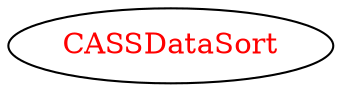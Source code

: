 digraph dependencyGraph {
 concentrate=true;
 ranksep="2.0";
 rankdir="LR"; 
 splines="ortho";
"CASSDataSort" [fontcolor="red"];
}